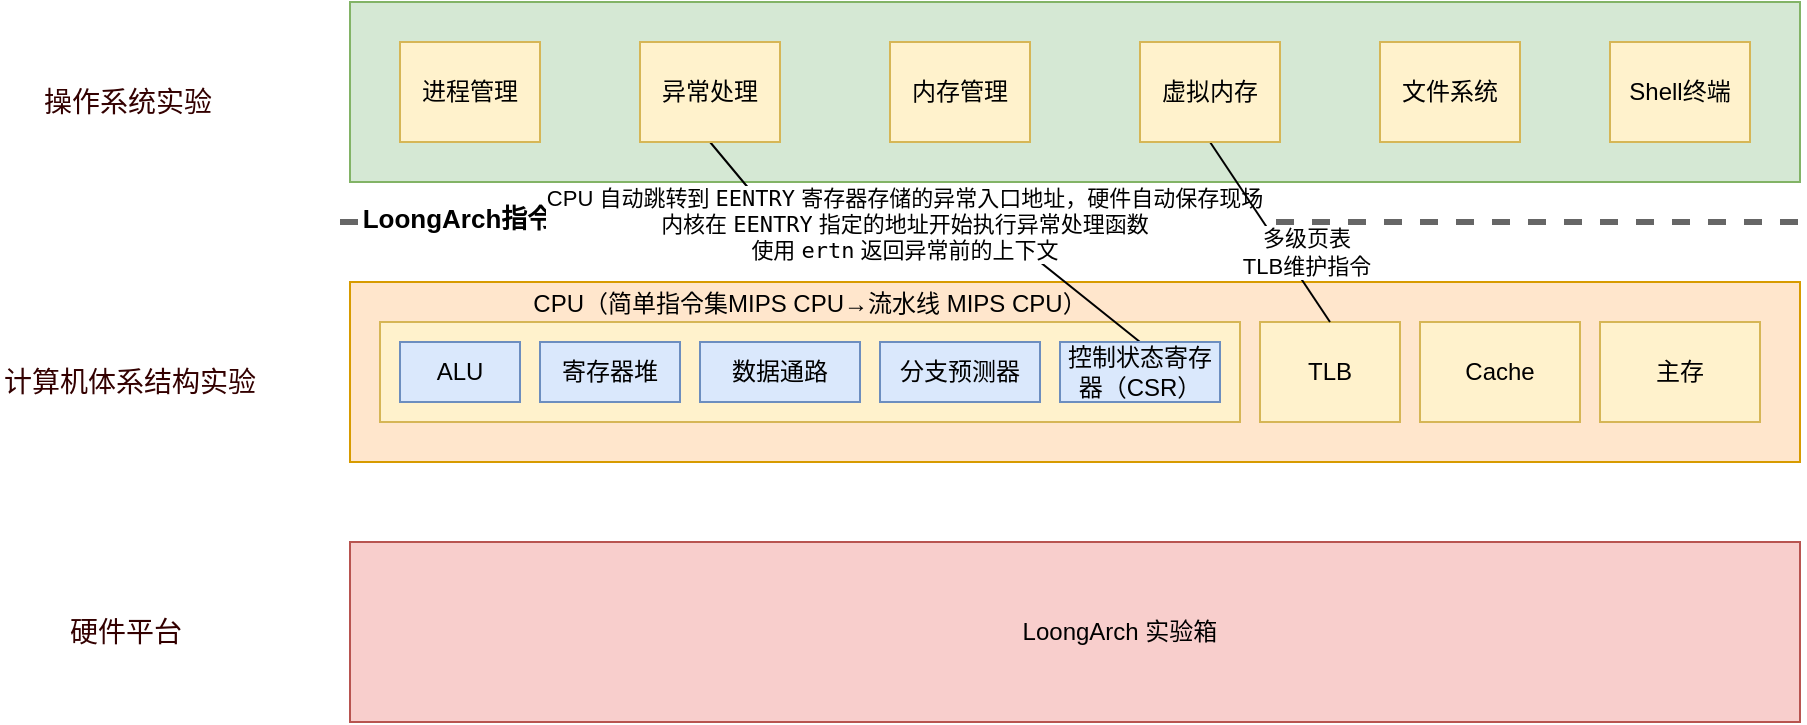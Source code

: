 <mxfile version="26.2.14">
  <diagram name="第 1 页" id="wGAzSOdT4kqdzCxaNdu8">
    <mxGraphModel dx="1980" dy="736" grid="1" gridSize="10" guides="1" tooltips="1" connect="1" arrows="1" fold="1" page="1" pageScale="1" pageWidth="827" pageHeight="1169" math="0" shadow="0">
      <root>
        <mxCell id="0" />
        <mxCell id="1" parent="0" />
        <mxCell id="5M__yOeY1i1e89L5_nh--1" value="" style="rounded=0;whiteSpace=wrap;html=1;fillColor=#ffe6cc;strokeColor=#d79b00;" parent="1" vertex="1">
          <mxGeometry x="145" y="350" width="725" height="90" as="geometry" />
        </mxCell>
        <UserObject label="CPU（简单指令集MIPS CPU→流水线 MIPS CPU）" treeRoot="1" id="5M__yOeY1i1e89L5_nh--11">
          <mxCell style="whiteSpace=wrap;html=1;align=center;treeFolding=1;treeMoving=1;newEdgeStyle={&quot;edgeStyle&quot;:&quot;elbowEdgeStyle&quot;,&quot;startArrow&quot;:&quot;none&quot;,&quot;endArrow&quot;:&quot;none&quot;};labelPosition=center;verticalLabelPosition=top;verticalAlign=bottom;fillColor=#fff2cc;strokeColor=#d6b656;" parent="1" vertex="1">
            <mxGeometry x="160" y="370" width="430" height="50" as="geometry" />
          </mxCell>
        </UserObject>
        <UserObject label="ALU" treeRoot="1" id="5M__yOeY1i1e89L5_nh--12">
          <mxCell style="whiteSpace=wrap;html=1;align=center;treeFolding=1;treeMoving=1;newEdgeStyle={&quot;edgeStyle&quot;:&quot;elbowEdgeStyle&quot;,&quot;startArrow&quot;:&quot;none&quot;,&quot;endArrow&quot;:&quot;none&quot;};fillColor=#dae8fc;strokeColor=#6c8ebf;" parent="1" vertex="1">
            <mxGeometry x="170" y="380" width="60" height="30" as="geometry" />
          </mxCell>
        </UserObject>
        <mxCell id="5M__yOeY1i1e89L5_nh--13" style="edgeStyle=elbowEdgeStyle;rounded=0;orthogonalLoop=1;jettySize=auto;html=1;startArrow=none;endArrow=none;exitX=0.5;exitY=0;exitDx=0;exitDy=0;" parent="1" source="5M__yOeY1i1e89L5_nh--11" target="5M__yOeY1i1e89L5_nh--11" edge="1">
          <mxGeometry relative="1" as="geometry" />
        </mxCell>
        <UserObject label="分支预测器" treeRoot="1" id="5M__yOeY1i1e89L5_nh--14">
          <mxCell style="whiteSpace=wrap;html=1;align=center;treeFolding=1;treeMoving=1;newEdgeStyle={&quot;edgeStyle&quot;:&quot;elbowEdgeStyle&quot;,&quot;startArrow&quot;:&quot;none&quot;,&quot;endArrow&quot;:&quot;none&quot;};fillColor=#dae8fc;strokeColor=#6c8ebf;" parent="1" vertex="1">
            <mxGeometry x="410" y="380" width="80" height="30" as="geometry" />
          </mxCell>
        </UserObject>
        <UserObject label="TLB" treeRoot="1" id="5M__yOeY1i1e89L5_nh--15">
          <mxCell style="whiteSpace=wrap;html=1;align=center;treeFolding=1;treeMoving=1;newEdgeStyle={&quot;edgeStyle&quot;:&quot;elbowEdgeStyle&quot;,&quot;startArrow&quot;:&quot;none&quot;,&quot;endArrow&quot;:&quot;none&quot;};labelPosition=center;verticalLabelPosition=middle;verticalAlign=middle;fillColor=#fff2cc;strokeColor=#d6b656;" parent="1" vertex="1">
            <mxGeometry x="600" y="370" width="70" height="50" as="geometry" />
          </mxCell>
        </UserObject>
        <UserObject label="寄存器堆" treeRoot="1" id="5M__yOeY1i1e89L5_nh--19">
          <mxCell style="whiteSpace=wrap;html=1;align=center;treeFolding=1;treeMoving=1;newEdgeStyle={&quot;edgeStyle&quot;:&quot;elbowEdgeStyle&quot;,&quot;startArrow&quot;:&quot;none&quot;,&quot;endArrow&quot;:&quot;none&quot;};fillColor=#dae8fc;strokeColor=#6c8ebf;" parent="1" vertex="1">
            <mxGeometry x="240" y="380" width="70" height="30" as="geometry" />
          </mxCell>
        </UserObject>
        <UserObject label="Cache" treeRoot="1" id="5M__yOeY1i1e89L5_nh--20">
          <mxCell style="whiteSpace=wrap;html=1;align=center;treeFolding=1;treeMoving=1;newEdgeStyle={&quot;edgeStyle&quot;:&quot;elbowEdgeStyle&quot;,&quot;startArrow&quot;:&quot;none&quot;,&quot;endArrow&quot;:&quot;none&quot;};labelPosition=center;verticalLabelPosition=middle;verticalAlign=middle;fillColor=#fff2cc;strokeColor=#d6b656;" parent="1" vertex="1">
            <mxGeometry x="680" y="370" width="80" height="50" as="geometry" />
          </mxCell>
        </UserObject>
        <mxCell id="5M__yOeY1i1e89L5_nh--24" value="" style="endArrow=none;dashed=1;html=1;rounded=0;strokeWidth=3;fillColor=#f5f5f5;strokeColor=#666666;" parent="1" edge="1">
          <mxGeometry width="50" height="50" relative="1" as="geometry">
            <mxPoint x="140" y="320" as="sourcePoint" />
            <mxPoint x="870" y="320" as="targetPoint" />
            <Array as="points">
              <mxPoint x="590" y="320" />
            </Array>
          </mxGeometry>
        </mxCell>
        <mxCell id="5M__yOeY1i1e89L5_nh--25" value="LoongArch指令集" style="edgeLabel;html=1;align=center;verticalAlign=middle;resizable=0;points=[];fontSize=13;fontStyle=1" parent="5M__yOeY1i1e89L5_nh--24" vertex="1" connectable="0">
          <mxGeometry x="-0.07" y="2" relative="1" as="geometry">
            <mxPoint x="-275" as="offset" />
          </mxGeometry>
        </mxCell>
        <mxCell id="5M__yOeY1i1e89L5_nh--26" value="" style="rounded=0;whiteSpace=wrap;html=1;fillColor=#d5e8d4;strokeColor=#82b366;" parent="1" vertex="1">
          <mxGeometry x="145" y="210" width="725" height="90" as="geometry" />
        </mxCell>
        <mxCell id="5M__yOeY1i1e89L5_nh--27" value="&lt;span style=&quot;font-size: 10.5pt;&quot;&gt;&lt;font style=&quot;color: rgb(51, 0, 0);&quot;&gt;操作系统实验&lt;/font&gt;&lt;/span&gt;" style="text;whiteSpace=wrap;html=1;" parent="1" vertex="1">
          <mxGeometry x="-10" y="245" width="90" height="20" as="geometry" />
        </mxCell>
        <UserObject label="进程管理" treeRoot="1" id="5M__yOeY1i1e89L5_nh--28">
          <mxCell style="whiteSpace=wrap;html=1;align=center;treeFolding=1;treeMoving=1;newEdgeStyle={&quot;edgeStyle&quot;:&quot;elbowEdgeStyle&quot;,&quot;startArrow&quot;:&quot;none&quot;,&quot;endArrow&quot;:&quot;none&quot;};labelPosition=center;verticalLabelPosition=middle;verticalAlign=middle;fillColor=#fff2cc;strokeColor=#d6b656;" parent="1" vertex="1">
            <mxGeometry x="170" y="230" width="70" height="50" as="geometry" />
          </mxCell>
        </UserObject>
        <mxCell id="cpremFlHdHI3eAPyiUC--16" style="rounded=0;orthogonalLoop=1;jettySize=auto;html=1;startArrow=none;endArrow=none;exitX=0.5;exitY=1;exitDx=0;exitDy=0;entryX=0.5;entryY=0;entryDx=0;entryDy=0;" edge="1" parent="1" source="5M__yOeY1i1e89L5_nh--29" target="cpremFlHdHI3eAPyiUC--13">
          <mxGeometry relative="1" as="geometry">
            <Array as="points">
              <mxPoint x="350" y="310" />
              <mxPoint x="420" y="330" />
              <mxPoint x="490" y="340" />
            </Array>
          </mxGeometry>
        </mxCell>
        <mxCell id="cpremFlHdHI3eAPyiUC--17" value="CPU 自动跳转到 &lt;code data-end=&quot;261&quot; data-start=&quot;253&quot;&gt;EENTRY&lt;/code&gt; 寄存器存储的异常入口地址，硬件自动保存现场&lt;div&gt;&lt;span style=&quot;background-color: light-dark(#ffffff, var(--ge-dark-color, #121212)); color: light-dark(rgb(0, 0, 0), rgb(255, 255, 255));&quot;&gt;内核在 &lt;/span&gt;&lt;code style=&quot;background-color: light-dark(#ffffff, var(--ge-dark-color, #121212)); color: light-dark(rgb(0, 0, 0), rgb(255, 255, 255));&quot; data-end=&quot;847&quot; data-start=&quot;839&quot;&gt;EENTRY&lt;/code&gt;&lt;span style=&quot;background-color: light-dark(#ffffff, var(--ge-dark-color, #121212)); color: light-dark(rgb(0, 0, 0), rgb(255, 255, 255));&quot;&gt; 指定的地址开始执行异常处理函数&lt;/span&gt;&lt;div&gt;&lt;div&gt;使用 &lt;code data-end=&quot;980&quot; data-start=&quot;974&quot;&gt;ertn&lt;/code&gt; 返回异常前的上下文&lt;/div&gt;&lt;/div&gt;&lt;/div&gt;" style="edgeLabel;html=1;align=center;verticalAlign=middle;resizable=0;points=[];" vertex="1" connectable="0" parent="cpremFlHdHI3eAPyiUC--16">
          <mxGeometry x="0.012" y="4" relative="1" as="geometry">
            <mxPoint x="-12" y="-7" as="offset" />
          </mxGeometry>
        </mxCell>
        <UserObject label="异常处理" treeRoot="1" id="5M__yOeY1i1e89L5_nh--29">
          <mxCell style="whiteSpace=wrap;html=1;align=center;treeFolding=1;treeMoving=1;newEdgeStyle={&quot;edgeStyle&quot;:&quot;elbowEdgeStyle&quot;,&quot;startArrow&quot;:&quot;none&quot;,&quot;endArrow&quot;:&quot;none&quot;};labelPosition=center;verticalLabelPosition=middle;verticalAlign=middle;fillColor=#fff2cc;strokeColor=#d6b656;" parent="1" vertex="1">
            <mxGeometry x="290" y="230" width="70" height="50" as="geometry" />
          </mxCell>
        </UserObject>
        <UserObject label="内存管理" treeRoot="1" id="5M__yOeY1i1e89L5_nh--30">
          <mxCell style="whiteSpace=wrap;html=1;align=center;treeFolding=1;treeMoving=1;newEdgeStyle={&quot;edgeStyle&quot;:&quot;elbowEdgeStyle&quot;,&quot;startArrow&quot;:&quot;none&quot;,&quot;endArrow&quot;:&quot;none&quot;};labelPosition=center;verticalLabelPosition=middle;verticalAlign=middle;fillColor=#fff2cc;strokeColor=#d6b656;" parent="1" vertex="1">
            <mxGeometry x="415" y="230" width="70" height="50" as="geometry" />
          </mxCell>
        </UserObject>
        <mxCell id="cpremFlHdHI3eAPyiUC--11" style="rounded=0;orthogonalLoop=1;jettySize=auto;html=1;startArrow=none;endArrow=none;entryX=0.5;entryY=0;entryDx=0;entryDy=0;elbow=vertical;exitX=0.5;exitY=1;exitDx=0;exitDy=0;" edge="1" parent="1" source="5M__yOeY1i1e89L5_nh--31" target="5M__yOeY1i1e89L5_nh--15">
          <mxGeometry relative="1" as="geometry">
            <mxPoint x="510" y="280" as="sourcePoint" />
            <mxPoint x="600" y="370" as="targetPoint" />
          </mxGeometry>
        </mxCell>
        <mxCell id="cpremFlHdHI3eAPyiUC--12" value="多级页表&lt;div&gt;TLB维护指令&lt;/div&gt;" style="edgeLabel;html=1;align=center;verticalAlign=middle;resizable=0;points=[];" vertex="1" connectable="0" parent="cpremFlHdHI3eAPyiUC--11">
          <mxGeometry relative="1" as="geometry">
            <mxPoint x="18" y="10" as="offset" />
          </mxGeometry>
        </mxCell>
        <UserObject label="虚拟内存" treeRoot="1" id="5M__yOeY1i1e89L5_nh--31">
          <mxCell style="whiteSpace=wrap;html=1;align=center;treeFolding=1;treeMoving=1;newEdgeStyle={&quot;edgeStyle&quot;:&quot;elbowEdgeStyle&quot;,&quot;startArrow&quot;:&quot;none&quot;,&quot;endArrow&quot;:&quot;none&quot;};labelPosition=center;verticalLabelPosition=middle;verticalAlign=middle;fillColor=#fff2cc;strokeColor=#d6b656;" parent="1" vertex="1">
            <mxGeometry x="540" y="230" width="70" height="50" as="geometry" />
          </mxCell>
        </UserObject>
        <UserObject label="文件系统" treeRoot="1" id="5M__yOeY1i1e89L5_nh--33">
          <mxCell style="whiteSpace=wrap;html=1;align=center;treeFolding=1;treeMoving=1;newEdgeStyle={&quot;edgeStyle&quot;:&quot;elbowEdgeStyle&quot;,&quot;startArrow&quot;:&quot;none&quot;,&quot;endArrow&quot;:&quot;none&quot;};labelPosition=center;verticalLabelPosition=middle;verticalAlign=middle;fillColor=#fff2cc;strokeColor=#d6b656;" parent="1" vertex="1">
            <mxGeometry x="660" y="230" width="70" height="50" as="geometry" />
          </mxCell>
        </UserObject>
        <UserObject label="Shell终端" treeRoot="1" id="5M__yOeY1i1e89L5_nh--34">
          <mxCell style="whiteSpace=wrap;html=1;align=center;treeFolding=1;treeMoving=1;newEdgeStyle={&quot;edgeStyle&quot;:&quot;elbowEdgeStyle&quot;,&quot;startArrow&quot;:&quot;none&quot;,&quot;endArrow&quot;:&quot;none&quot;};labelPosition=center;verticalLabelPosition=middle;verticalAlign=middle;fillColor=#fff2cc;strokeColor=#d6b656;" parent="1" vertex="1">
            <mxGeometry x="775" y="230" width="70" height="50" as="geometry" />
          </mxCell>
        </UserObject>
        <mxCell id="cpremFlHdHI3eAPyiUC--1" value="" style="rounded=0;whiteSpace=wrap;html=1;fillColor=#f8cecc;strokeColor=#b85450;" vertex="1" parent="1">
          <mxGeometry x="145" y="480" width="725" height="90" as="geometry" />
        </mxCell>
        <mxCell id="5M__yOeY1i1e89L5_nh--6" value="LoongArch 实验箱" style="text;html=1;align=center;verticalAlign=middle;whiteSpace=wrap;rounded=0;" parent="1" vertex="1">
          <mxGeometry x="460" y="510" width="140" height="30" as="geometry" />
        </mxCell>
        <mxCell id="cpremFlHdHI3eAPyiUC--3" value="&lt;span style=&quot;font-size: 10.5pt;&quot;&gt;&lt;font style=&quot;color: rgb(51, 0, 0);&quot;&gt;计算机体系结构实验&lt;/font&gt;&lt;/span&gt;" style="text;whiteSpace=wrap;html=1;" vertex="1" parent="1">
          <mxGeometry x="-30" y="385" width="130" height="20" as="geometry" />
        </mxCell>
        <mxCell id="cpremFlHdHI3eAPyiUC--4" value="&lt;span style=&quot;font-size: 10.5pt;&quot;&gt;&lt;font style=&quot;color: rgb(51, 0, 0);&quot;&gt;硬件平台&lt;/font&gt;&lt;/span&gt;" style="text;whiteSpace=wrap;html=1;" vertex="1" parent="1">
          <mxGeometry x="2.5" y="510" width="65" height="20" as="geometry" />
        </mxCell>
        <UserObject label="数据通路" treeRoot="1" id="cpremFlHdHI3eAPyiUC--7">
          <mxCell style="whiteSpace=wrap;html=1;align=center;treeFolding=1;treeMoving=1;newEdgeStyle={&quot;edgeStyle&quot;:&quot;elbowEdgeStyle&quot;,&quot;startArrow&quot;:&quot;none&quot;,&quot;endArrow&quot;:&quot;none&quot;};fillColor=#dae8fc;strokeColor=#6c8ebf;" vertex="1" parent="1">
            <mxGeometry x="320" y="380" width="80" height="30" as="geometry" />
          </mxCell>
        </UserObject>
        <UserObject label="控制状态寄存器（CSR）" treeRoot="1" id="cpremFlHdHI3eAPyiUC--13">
          <mxCell style="whiteSpace=wrap;html=1;align=center;treeFolding=1;treeMoving=1;newEdgeStyle={&quot;edgeStyle&quot;:&quot;elbowEdgeStyle&quot;,&quot;startArrow&quot;:&quot;none&quot;,&quot;endArrow&quot;:&quot;none&quot;};fillColor=#dae8fc;strokeColor=#6c8ebf;" vertex="1" parent="1">
            <mxGeometry x="500" y="380" width="80" height="30" as="geometry" />
          </mxCell>
        </UserObject>
        <mxCell id="cpremFlHdHI3eAPyiUC--14" style="edgeStyle=elbowEdgeStyle;rounded=0;orthogonalLoop=1;jettySize=auto;html=1;startArrow=none;endArrow=none;exitX=1;exitY=0.5;exitDx=0;exitDy=0;" edge="1" parent="1" source="5M__yOeY1i1e89L5_nh--11" target="5M__yOeY1i1e89L5_nh--11">
          <mxGeometry relative="1" as="geometry" />
        </mxCell>
        <UserObject label="主存" treeRoot="1" id="cpremFlHdHI3eAPyiUC--15">
          <mxCell style="whiteSpace=wrap;html=1;align=center;treeFolding=1;treeMoving=1;newEdgeStyle={&quot;edgeStyle&quot;:&quot;elbowEdgeStyle&quot;,&quot;startArrow&quot;:&quot;none&quot;,&quot;endArrow&quot;:&quot;none&quot;};labelPosition=center;verticalLabelPosition=middle;verticalAlign=middle;fillColor=#fff2cc;strokeColor=#d6b656;" vertex="1" parent="1">
            <mxGeometry x="770" y="370" width="80" height="50" as="geometry" />
          </mxCell>
        </UserObject>
      </root>
    </mxGraphModel>
  </diagram>
</mxfile>
